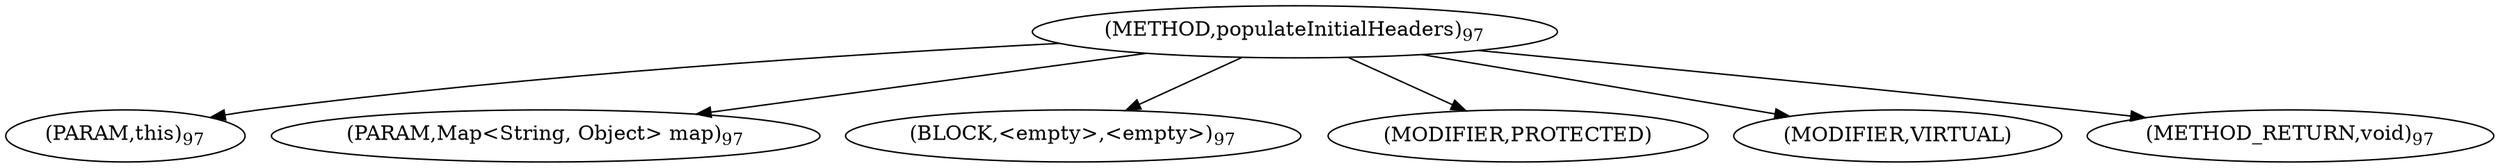 digraph "populateInitialHeaders" {  
"181" [label = <(METHOD,populateInitialHeaders)<SUB>97</SUB>> ]
"182" [label = <(PARAM,this)<SUB>97</SUB>> ]
"183" [label = <(PARAM,Map&lt;String, Object&gt; map)<SUB>97</SUB>> ]
"184" [label = <(BLOCK,&lt;empty&gt;,&lt;empty&gt;)<SUB>97</SUB>> ]
"185" [label = <(MODIFIER,PROTECTED)> ]
"186" [label = <(MODIFIER,VIRTUAL)> ]
"187" [label = <(METHOD_RETURN,void)<SUB>97</SUB>> ]
  "181" -> "182" 
  "181" -> "183" 
  "181" -> "184" 
  "181" -> "185" 
  "181" -> "186" 
  "181" -> "187" 
}
